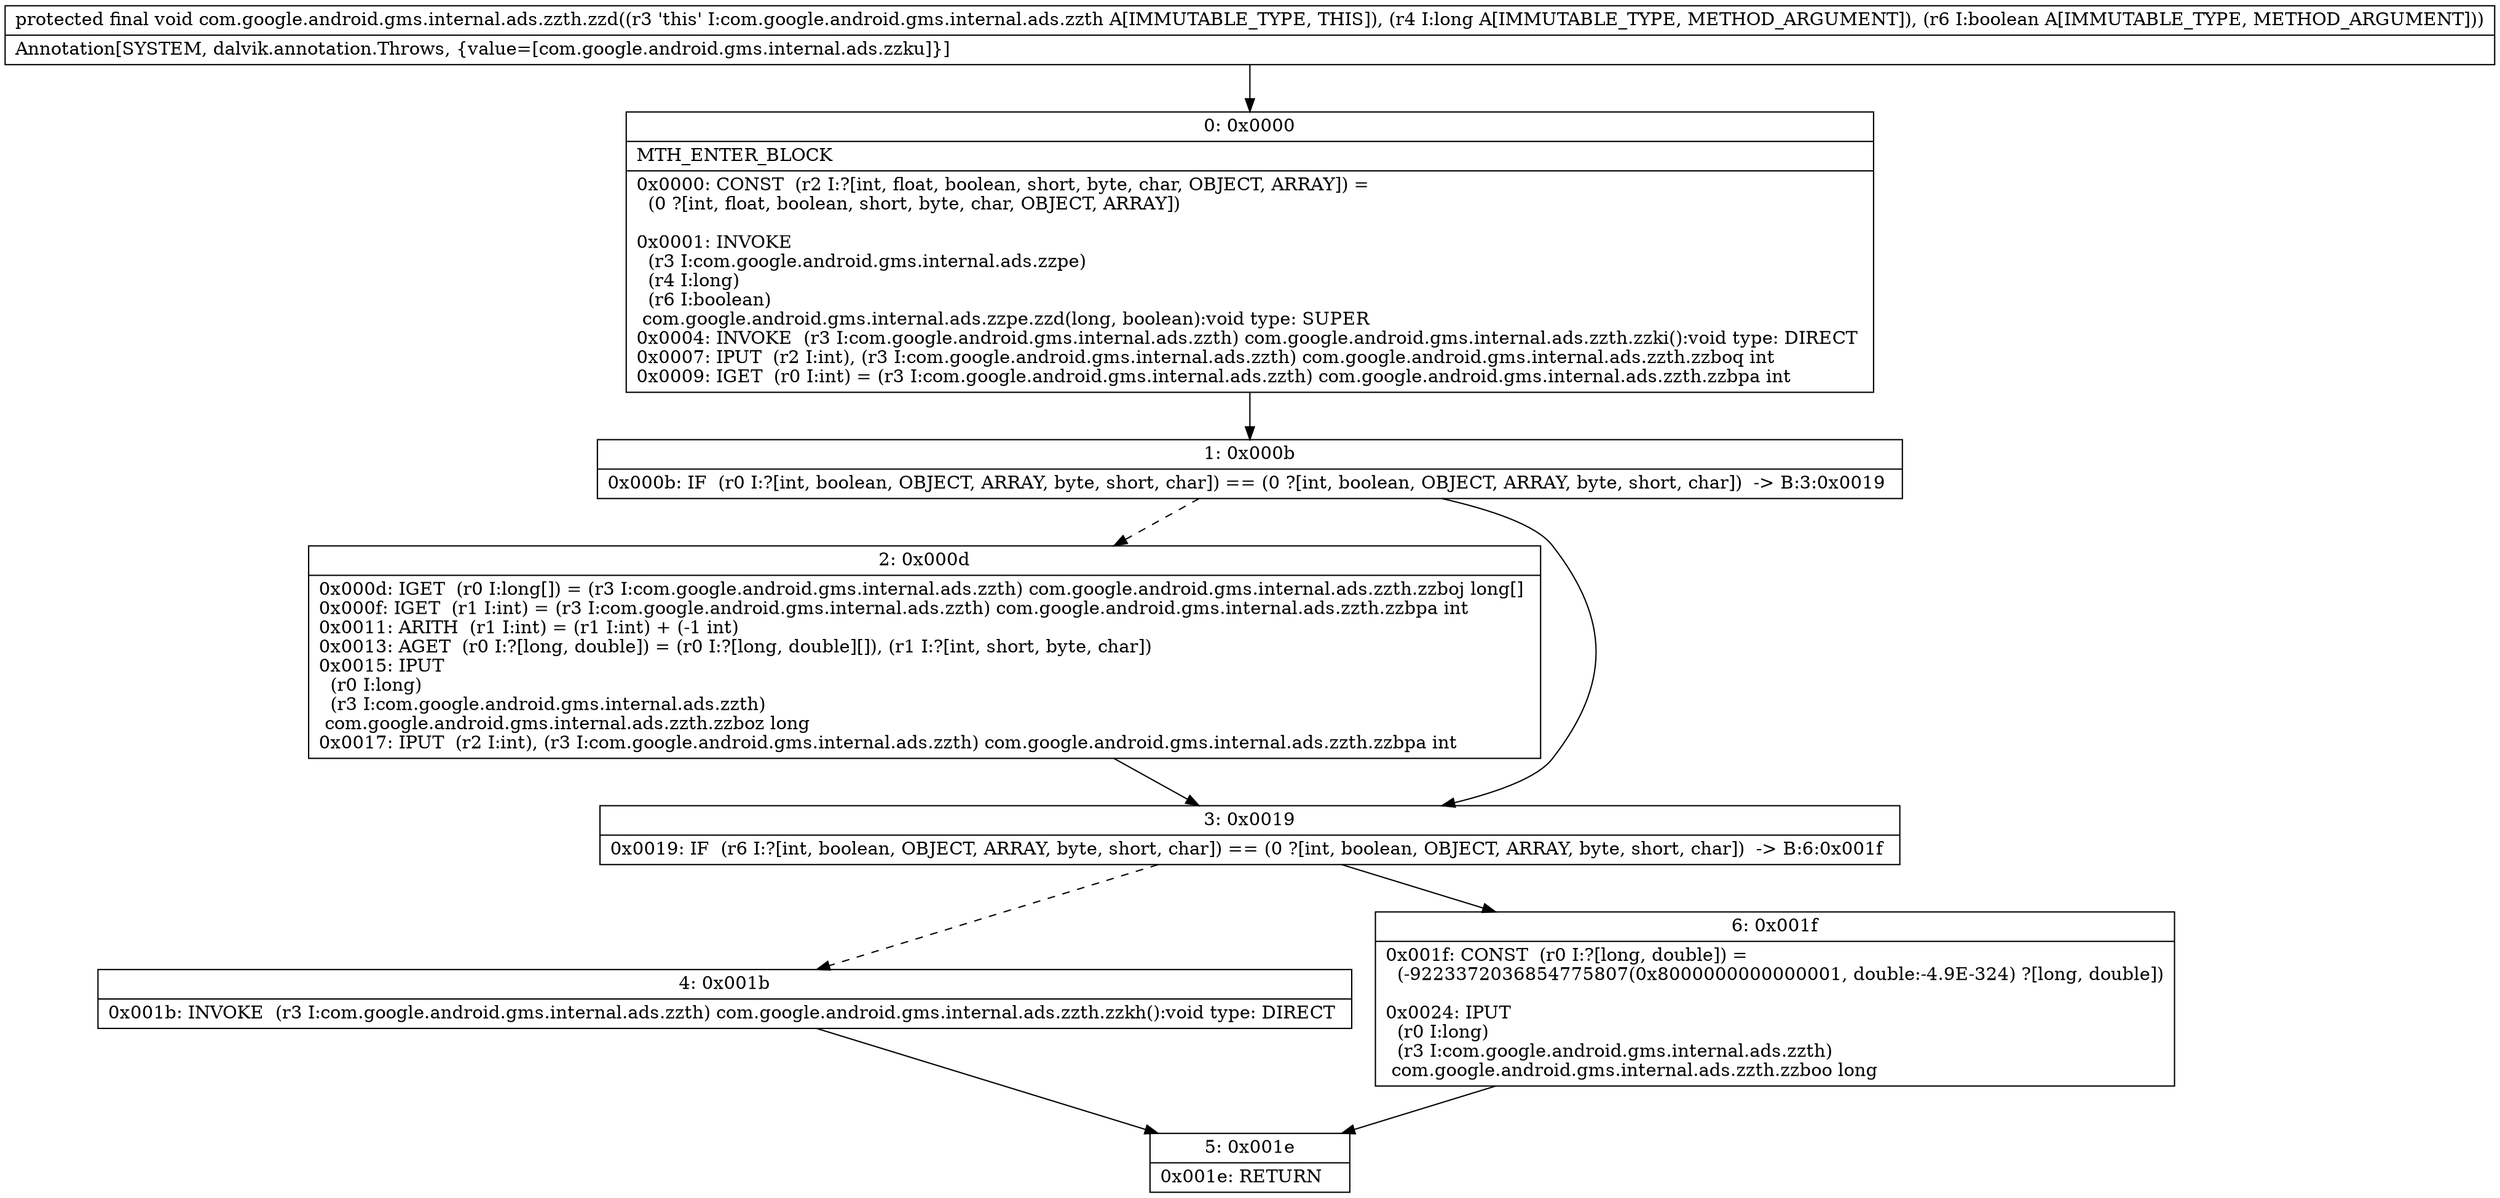 digraph "CFG forcom.google.android.gms.internal.ads.zzth.zzd(JZ)V" {
Node_0 [shape=record,label="{0\:\ 0x0000|MTH_ENTER_BLOCK\l|0x0000: CONST  (r2 I:?[int, float, boolean, short, byte, char, OBJECT, ARRAY]) = \l  (0 ?[int, float, boolean, short, byte, char, OBJECT, ARRAY])\l \l0x0001: INVOKE  \l  (r3 I:com.google.android.gms.internal.ads.zzpe)\l  (r4 I:long)\l  (r6 I:boolean)\l com.google.android.gms.internal.ads.zzpe.zzd(long, boolean):void type: SUPER \l0x0004: INVOKE  (r3 I:com.google.android.gms.internal.ads.zzth) com.google.android.gms.internal.ads.zzth.zzki():void type: DIRECT \l0x0007: IPUT  (r2 I:int), (r3 I:com.google.android.gms.internal.ads.zzth) com.google.android.gms.internal.ads.zzth.zzboq int \l0x0009: IGET  (r0 I:int) = (r3 I:com.google.android.gms.internal.ads.zzth) com.google.android.gms.internal.ads.zzth.zzbpa int \l}"];
Node_1 [shape=record,label="{1\:\ 0x000b|0x000b: IF  (r0 I:?[int, boolean, OBJECT, ARRAY, byte, short, char]) == (0 ?[int, boolean, OBJECT, ARRAY, byte, short, char])  \-\> B:3:0x0019 \l}"];
Node_2 [shape=record,label="{2\:\ 0x000d|0x000d: IGET  (r0 I:long[]) = (r3 I:com.google.android.gms.internal.ads.zzth) com.google.android.gms.internal.ads.zzth.zzboj long[] \l0x000f: IGET  (r1 I:int) = (r3 I:com.google.android.gms.internal.ads.zzth) com.google.android.gms.internal.ads.zzth.zzbpa int \l0x0011: ARITH  (r1 I:int) = (r1 I:int) + (\-1 int) \l0x0013: AGET  (r0 I:?[long, double]) = (r0 I:?[long, double][]), (r1 I:?[int, short, byte, char]) \l0x0015: IPUT  \l  (r0 I:long)\l  (r3 I:com.google.android.gms.internal.ads.zzth)\l com.google.android.gms.internal.ads.zzth.zzboz long \l0x0017: IPUT  (r2 I:int), (r3 I:com.google.android.gms.internal.ads.zzth) com.google.android.gms.internal.ads.zzth.zzbpa int \l}"];
Node_3 [shape=record,label="{3\:\ 0x0019|0x0019: IF  (r6 I:?[int, boolean, OBJECT, ARRAY, byte, short, char]) == (0 ?[int, boolean, OBJECT, ARRAY, byte, short, char])  \-\> B:6:0x001f \l}"];
Node_4 [shape=record,label="{4\:\ 0x001b|0x001b: INVOKE  (r3 I:com.google.android.gms.internal.ads.zzth) com.google.android.gms.internal.ads.zzth.zzkh():void type: DIRECT \l}"];
Node_5 [shape=record,label="{5\:\ 0x001e|0x001e: RETURN   \l}"];
Node_6 [shape=record,label="{6\:\ 0x001f|0x001f: CONST  (r0 I:?[long, double]) = \l  (\-9223372036854775807(0x8000000000000001, double:\-4.9E\-324) ?[long, double])\l \l0x0024: IPUT  \l  (r0 I:long)\l  (r3 I:com.google.android.gms.internal.ads.zzth)\l com.google.android.gms.internal.ads.zzth.zzboo long \l}"];
MethodNode[shape=record,label="{protected final void com.google.android.gms.internal.ads.zzth.zzd((r3 'this' I:com.google.android.gms.internal.ads.zzth A[IMMUTABLE_TYPE, THIS]), (r4 I:long A[IMMUTABLE_TYPE, METHOD_ARGUMENT]), (r6 I:boolean A[IMMUTABLE_TYPE, METHOD_ARGUMENT]))  | Annotation[SYSTEM, dalvik.annotation.Throws, \{value=[com.google.android.gms.internal.ads.zzku]\}]\l}"];
MethodNode -> Node_0;
Node_0 -> Node_1;
Node_1 -> Node_2[style=dashed];
Node_1 -> Node_3;
Node_2 -> Node_3;
Node_3 -> Node_4[style=dashed];
Node_3 -> Node_6;
Node_4 -> Node_5;
Node_6 -> Node_5;
}

